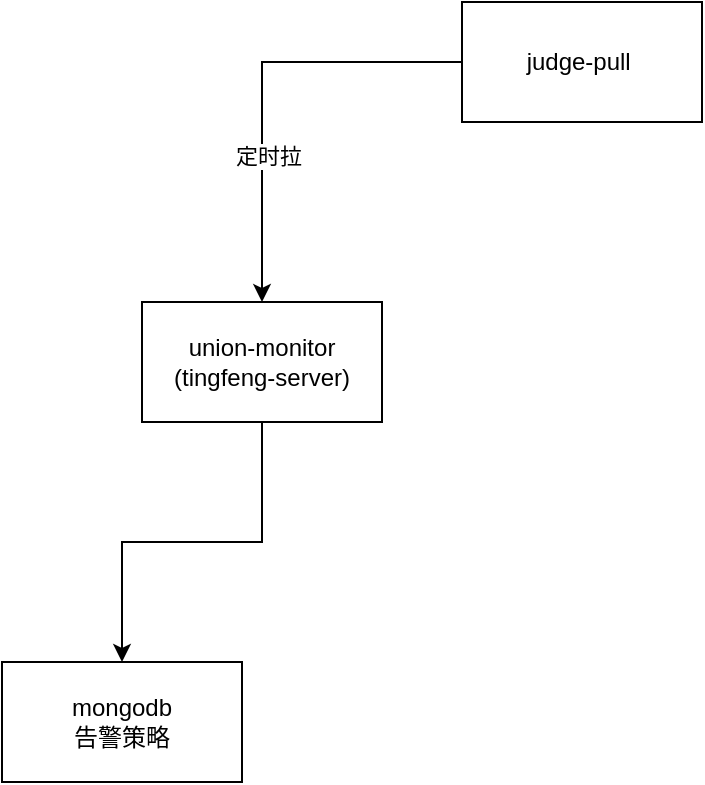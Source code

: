 <mxfile version="21.6.8" type="github">
  <diagram name="第 1 页" id="KcCtC3kfcFwW9gEghI9U">
    <mxGraphModel dx="1674" dy="884" grid="1" gridSize="10" guides="1" tooltips="1" connect="1" arrows="1" fold="1" page="1" pageScale="1" pageWidth="827" pageHeight="1169" math="0" shadow="0">
      <root>
        <mxCell id="0" />
        <mxCell id="1" parent="0" />
        <mxCell id="aq9Wkju7WMieX76XpXOd-4" style="edgeStyle=orthogonalEdgeStyle;rounded=0;orthogonalLoop=1;jettySize=auto;html=1;exitX=0;exitY=0.5;exitDx=0;exitDy=0;entryX=0.5;entryY=0;entryDx=0;entryDy=0;" edge="1" parent="1" source="aq9Wkju7WMieX76XpXOd-1" target="aq9Wkju7WMieX76XpXOd-2">
          <mxGeometry relative="1" as="geometry" />
        </mxCell>
        <mxCell id="aq9Wkju7WMieX76XpXOd-5" value="定时拉" style="edgeLabel;html=1;align=center;verticalAlign=middle;resizable=0;points=[];" vertex="1" connectable="0" parent="aq9Wkju7WMieX76XpXOd-4">
          <mxGeometry x="0.331" y="3" relative="1" as="geometry">
            <mxPoint as="offset" />
          </mxGeometry>
        </mxCell>
        <mxCell id="aq9Wkju7WMieX76XpXOd-1" value="judge-pull&amp;nbsp;" style="rounded=0;whiteSpace=wrap;html=1;" vertex="1" parent="1">
          <mxGeometry x="270" y="170" width="120" height="60" as="geometry" />
        </mxCell>
        <mxCell id="aq9Wkju7WMieX76XpXOd-6" style="edgeStyle=orthogonalEdgeStyle;rounded=0;orthogonalLoop=1;jettySize=auto;html=1;exitX=0.5;exitY=1;exitDx=0;exitDy=0;entryX=0.5;entryY=0;entryDx=0;entryDy=0;" edge="1" parent="1" source="aq9Wkju7WMieX76XpXOd-2" target="aq9Wkju7WMieX76XpXOd-3">
          <mxGeometry relative="1" as="geometry" />
        </mxCell>
        <mxCell id="aq9Wkju7WMieX76XpXOd-2" value="union-monitor&lt;br&gt;(tingfeng-server)" style="rounded=0;whiteSpace=wrap;html=1;" vertex="1" parent="1">
          <mxGeometry x="110" y="320" width="120" height="60" as="geometry" />
        </mxCell>
        <mxCell id="aq9Wkju7WMieX76XpXOd-3" value="mongodb&lt;br&gt;告警策略" style="rounded=0;whiteSpace=wrap;html=1;" vertex="1" parent="1">
          <mxGeometry x="40" y="500" width="120" height="60" as="geometry" />
        </mxCell>
      </root>
    </mxGraphModel>
  </diagram>
</mxfile>
